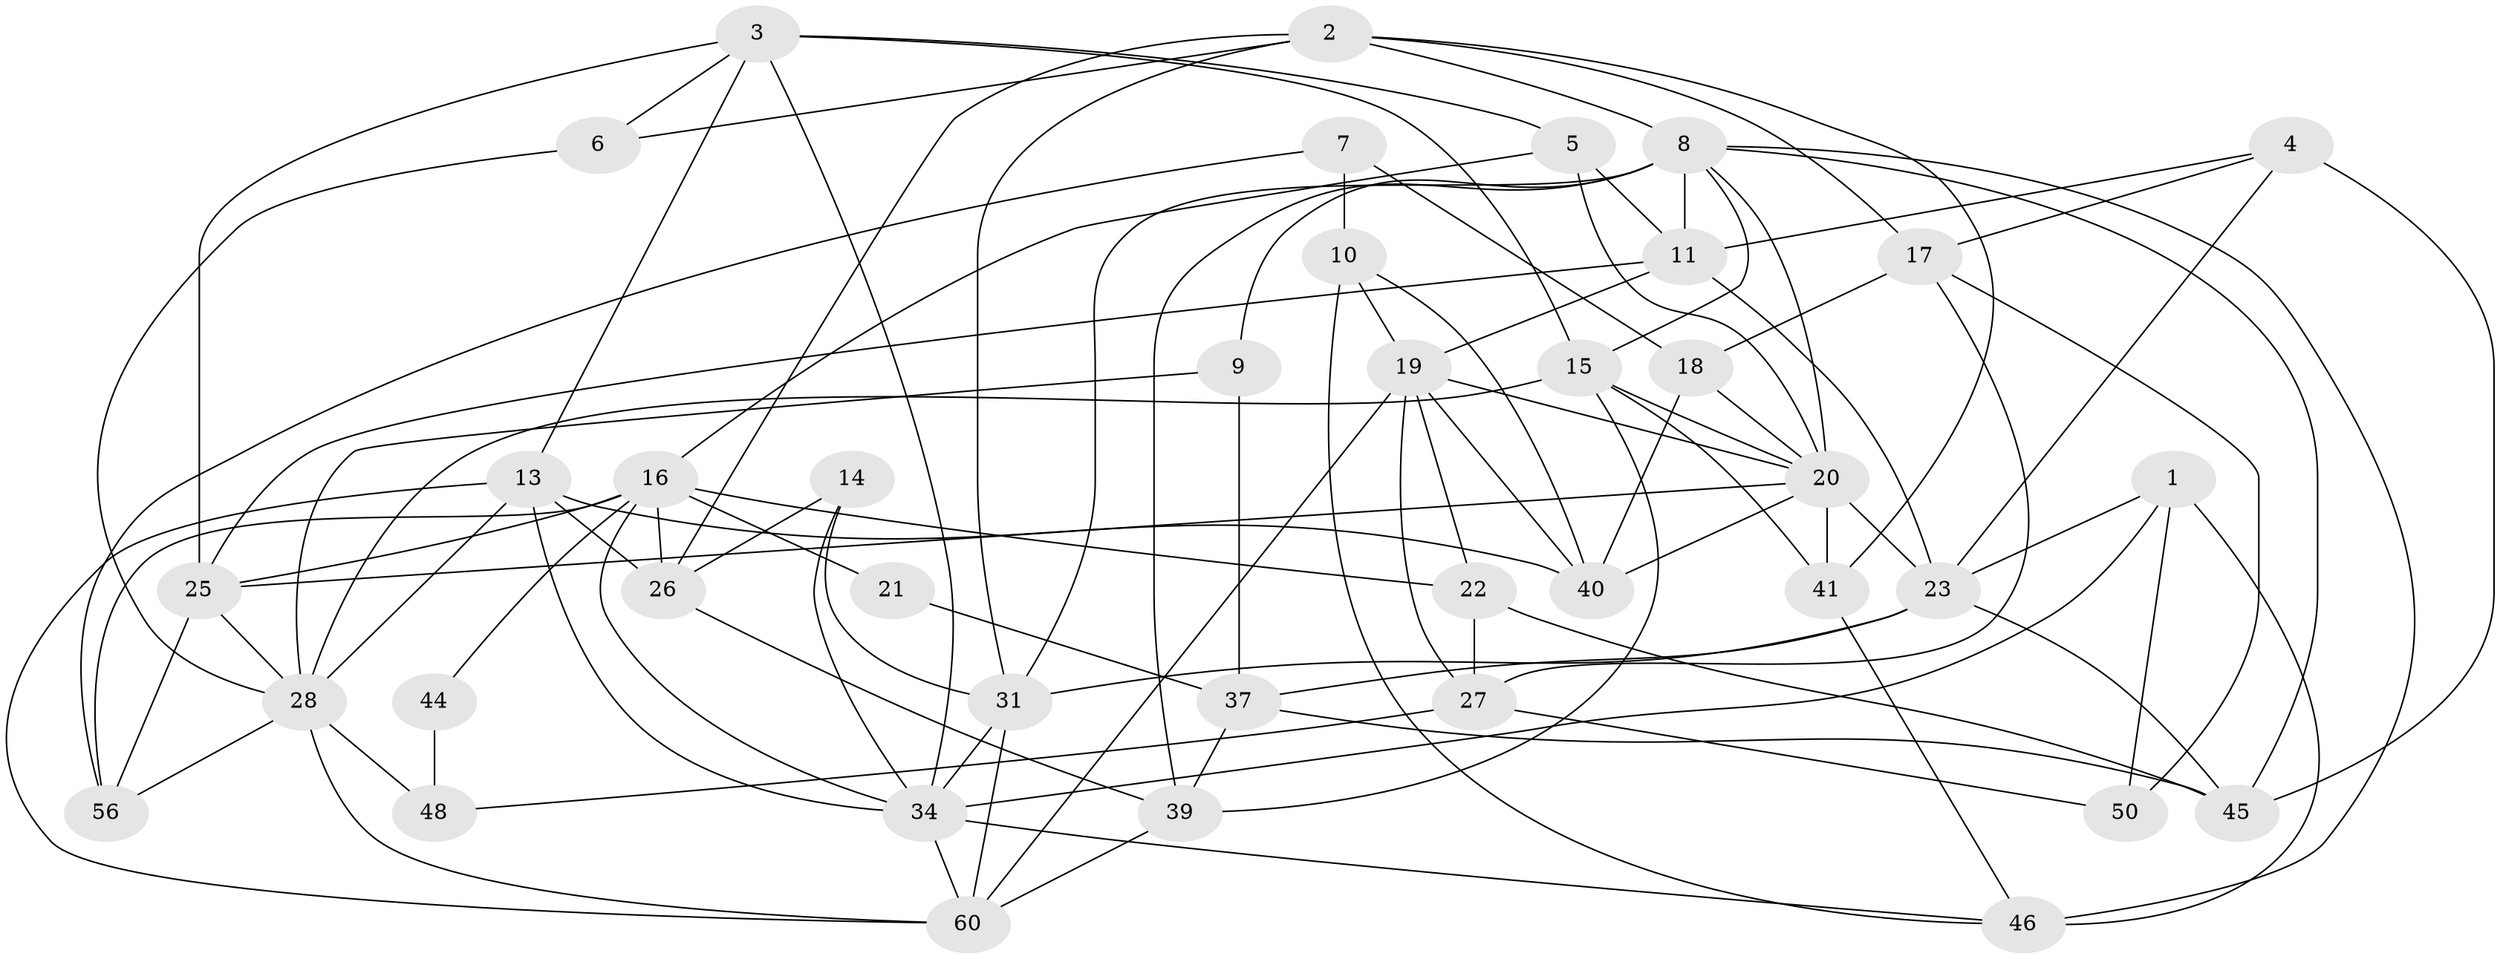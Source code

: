 // original degree distribution, {4: 0.3076923076923077, 3: 0.2923076923076923, 2: 0.1076923076923077, 5: 0.15384615384615385, 6: 0.07692307692307693, 8: 0.015384615384615385, 7: 0.046153846153846156}
// Generated by graph-tools (version 1.1) at 2025/11/02/27/25 16:11:23]
// undirected, 39 vertices, 99 edges
graph export_dot {
graph [start="1"]
  node [color=gray90,style=filled];
  1;
  2 [super="+64"];
  3 [super="+12"];
  4;
  5 [super="+47"];
  6 [super="+24"];
  7 [super="+38"];
  8 [super="+33"];
  9 [super="+42"];
  10 [super="+57"];
  11 [super="+54"];
  13 [super="+36"];
  14;
  15;
  16 [super="+35"];
  17;
  18 [super="+49"];
  19 [super="+51"];
  20 [super="+52"];
  21;
  22;
  23 [super="+62"];
  25 [super="+53"];
  26 [super="+29"];
  27;
  28 [super="+30"];
  31 [super="+32"];
  34 [super="+61"];
  37 [super="+58"];
  39;
  40 [super="+43"];
  41;
  44;
  45 [super="+59"];
  46 [super="+65"];
  48;
  50 [super="+55"];
  56;
  60 [super="+63"];
  1 -- 46;
  1 -- 34;
  1 -- 50;
  1 -- 23;
  2 -- 41;
  2 -- 17;
  2 -- 6;
  2 -- 8;
  2 -- 31;
  2 -- 26;
  3 -- 25;
  3 -- 13;
  3 -- 15;
  3 -- 34;
  3 -- 6;
  3 -- 5;
  4 -- 17;
  4 -- 11;
  4 -- 45;
  4 -- 23;
  5 -- 20;
  5 -- 16;
  5 -- 11;
  6 -- 28;
  7 -- 56;
  7 -- 10 [weight=2];
  7 -- 18;
  8 -- 20;
  8 -- 46;
  8 -- 39;
  8 -- 15;
  8 -- 31;
  8 -- 9 [weight=2];
  8 -- 11;
  8 -- 45;
  9 -- 37;
  9 -- 28;
  10 -- 46;
  10 -- 19;
  10 -- 40;
  11 -- 19;
  11 -- 23;
  11 -- 25;
  13 -- 26;
  13 -- 40;
  13 -- 34;
  13 -- 28;
  13 -- 60;
  14 -- 34;
  14 -- 26;
  14 -- 31;
  15 -- 28;
  15 -- 39;
  15 -- 41;
  15 -- 20;
  16 -- 26;
  16 -- 34;
  16 -- 21;
  16 -- 22;
  16 -- 56;
  16 -- 44;
  16 -- 25;
  17 -- 27;
  17 -- 18;
  17 -- 50;
  18 -- 20;
  18 -- 40 [weight=2];
  19 -- 20;
  19 -- 22;
  19 -- 40;
  19 -- 27;
  19 -- 60;
  20 -- 25;
  20 -- 40;
  20 -- 41;
  20 -- 23 [weight=2];
  21 -- 37;
  22 -- 45;
  22 -- 27;
  23 -- 37;
  23 -- 45;
  23 -- 31;
  25 -- 56;
  25 -- 28;
  26 -- 39;
  27 -- 48;
  27 -- 50;
  28 -- 48;
  28 -- 56;
  28 -- 60;
  31 -- 34;
  31 -- 60;
  34 -- 46;
  34 -- 60;
  37 -- 39;
  37 -- 45;
  39 -- 60;
  41 -- 46;
  44 -- 48;
}
